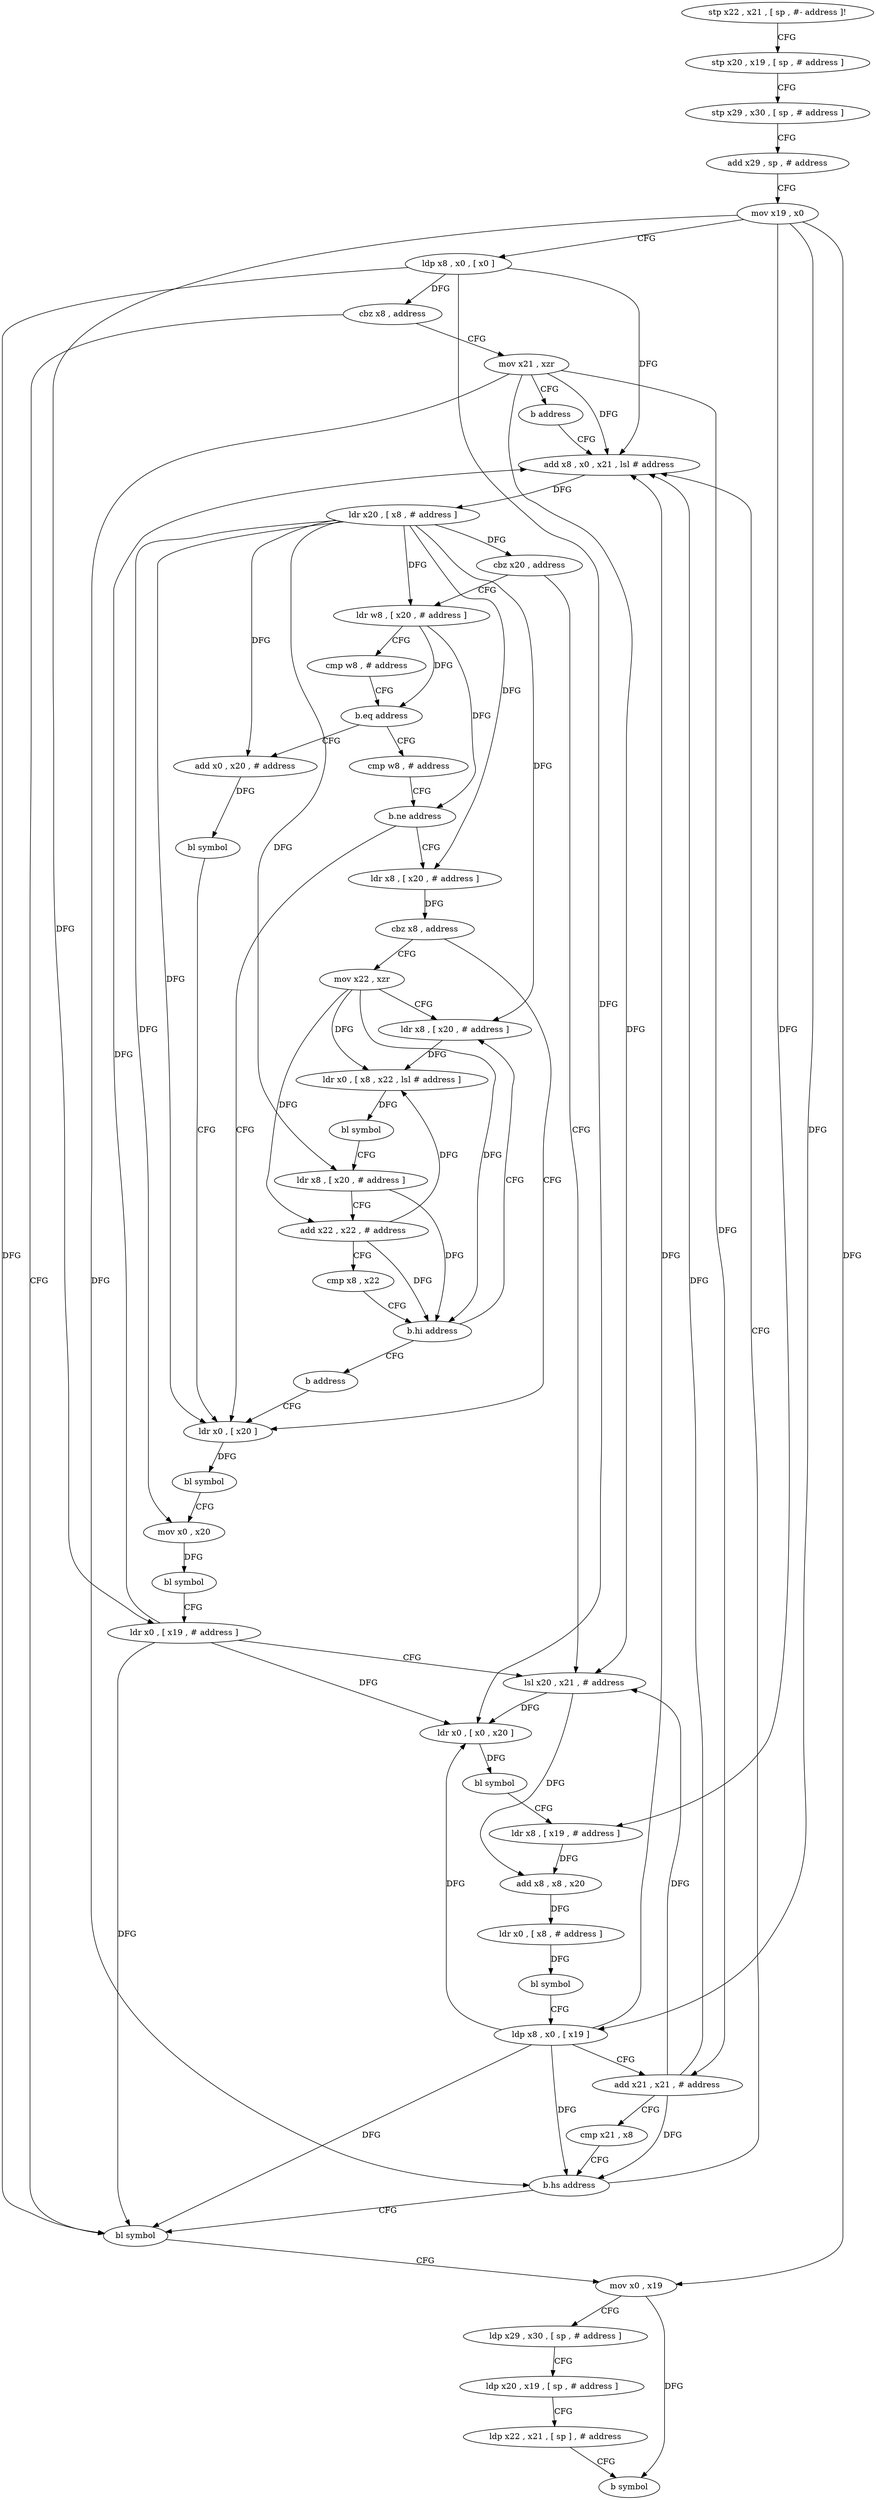 digraph "func" {
"138888" [label = "stp x22 , x21 , [ sp , #- address ]!" ]
"138892" [label = "stp x20 , x19 , [ sp , # address ]" ]
"138896" [label = "stp x29 , x30 , [ sp , # address ]" ]
"138900" [label = "add x29 , sp , # address" ]
"138904" [label = "mov x19 , x0" ]
"138908" [label = "ldp x8 , x0 , [ x0 ]" ]
"138912" [label = "cbz x8 , address" ]
"139072" [label = "bl symbol" ]
"138916" [label = "mov x21 , xzr" ]
"139076" [label = "mov x0 , x19" ]
"139080" [label = "ldp x29 , x30 , [ sp , # address ]" ]
"139084" [label = "ldp x20 , x19 , [ sp , # address ]" ]
"139088" [label = "ldp x22 , x21 , [ sp ] , # address" ]
"139092" [label = "b symbol" ]
"138920" [label = "b address" ]
"138996" [label = "add x8 , x0 , x21 , lsl # address" ]
"139000" [label = "ldr x20 , [ x8 , # address ]" ]
"139004" [label = "cbz x20 , address" ]
"138952" [label = "lsl x20 , x21 , # address" ]
"139008" [label = "ldr w8 , [ x20 , # address ]" ]
"138956" [label = "ldr x0 , [ x0 , x20 ]" ]
"138960" [label = "bl symbol" ]
"138964" [label = "ldr x8 , [ x19 , # address ]" ]
"138968" [label = "add x8 , x8 , x20" ]
"138972" [label = "ldr x0 , [ x8 , # address ]" ]
"138976" [label = "bl symbol" ]
"138980" [label = "ldp x8 , x0 , [ x19 ]" ]
"138984" [label = "add x21 , x21 , # address" ]
"138988" [label = "cmp x21 , x8" ]
"138992" [label = "b.hs address" ]
"139012" [label = "cmp w8 , # address" ]
"139016" [label = "b.eq address" ]
"138924" [label = "add x0 , x20 , # address" ]
"139020" [label = "cmp w8 , # address" ]
"138928" [label = "bl symbol" ]
"138932" [label = "ldr x0 , [ x20 ]" ]
"139024" [label = "b.ne address" ]
"139028" [label = "ldr x8 , [ x20 , # address ]" ]
"138936" [label = "bl symbol" ]
"138940" [label = "mov x0 , x20" ]
"138944" [label = "bl symbol" ]
"138948" [label = "ldr x0 , [ x19 , # address ]" ]
"139032" [label = "cbz x8 , address" ]
"139036" [label = "mov x22 , xzr" ]
"139040" [label = "ldr x8 , [ x20 , # address ]" ]
"139044" [label = "ldr x0 , [ x8 , x22 , lsl # address ]" ]
"139048" [label = "bl symbol" ]
"139052" [label = "ldr x8 , [ x20 , # address ]" ]
"139056" [label = "add x22 , x22 , # address" ]
"139060" [label = "cmp x8 , x22" ]
"139064" [label = "b.hi address" ]
"139068" [label = "b address" ]
"138888" -> "138892" [ label = "CFG" ]
"138892" -> "138896" [ label = "CFG" ]
"138896" -> "138900" [ label = "CFG" ]
"138900" -> "138904" [ label = "CFG" ]
"138904" -> "138908" [ label = "CFG" ]
"138904" -> "139076" [ label = "DFG" ]
"138904" -> "138964" [ label = "DFG" ]
"138904" -> "138980" [ label = "DFG" ]
"138904" -> "138948" [ label = "DFG" ]
"138908" -> "138912" [ label = "DFG" ]
"138908" -> "139072" [ label = "DFG" ]
"138908" -> "138996" [ label = "DFG" ]
"138908" -> "138956" [ label = "DFG" ]
"138912" -> "139072" [ label = "CFG" ]
"138912" -> "138916" [ label = "CFG" ]
"139072" -> "139076" [ label = "CFG" ]
"138916" -> "138920" [ label = "CFG" ]
"138916" -> "138996" [ label = "DFG" ]
"138916" -> "138952" [ label = "DFG" ]
"138916" -> "138984" [ label = "DFG" ]
"138916" -> "138992" [ label = "DFG" ]
"139076" -> "139080" [ label = "CFG" ]
"139076" -> "139092" [ label = "DFG" ]
"139080" -> "139084" [ label = "CFG" ]
"139084" -> "139088" [ label = "CFG" ]
"139088" -> "139092" [ label = "CFG" ]
"138920" -> "138996" [ label = "CFG" ]
"138996" -> "139000" [ label = "DFG" ]
"139000" -> "139004" [ label = "DFG" ]
"139000" -> "139008" [ label = "DFG" ]
"139000" -> "138924" [ label = "DFG" ]
"139000" -> "138932" [ label = "DFG" ]
"139000" -> "138940" [ label = "DFG" ]
"139000" -> "139028" [ label = "DFG" ]
"139000" -> "139040" [ label = "DFG" ]
"139000" -> "139052" [ label = "DFG" ]
"139004" -> "138952" [ label = "CFG" ]
"139004" -> "139008" [ label = "CFG" ]
"138952" -> "138956" [ label = "DFG" ]
"138952" -> "138968" [ label = "DFG" ]
"139008" -> "139012" [ label = "CFG" ]
"139008" -> "139016" [ label = "DFG" ]
"139008" -> "139024" [ label = "DFG" ]
"138956" -> "138960" [ label = "DFG" ]
"138960" -> "138964" [ label = "CFG" ]
"138964" -> "138968" [ label = "DFG" ]
"138968" -> "138972" [ label = "DFG" ]
"138972" -> "138976" [ label = "DFG" ]
"138976" -> "138980" [ label = "CFG" ]
"138980" -> "138984" [ label = "CFG" ]
"138980" -> "139072" [ label = "DFG" ]
"138980" -> "138992" [ label = "DFG" ]
"138980" -> "138996" [ label = "DFG" ]
"138980" -> "138956" [ label = "DFG" ]
"138984" -> "138988" [ label = "CFG" ]
"138984" -> "138996" [ label = "DFG" ]
"138984" -> "138952" [ label = "DFG" ]
"138984" -> "138992" [ label = "DFG" ]
"138988" -> "138992" [ label = "CFG" ]
"138992" -> "139072" [ label = "CFG" ]
"138992" -> "138996" [ label = "CFG" ]
"139012" -> "139016" [ label = "CFG" ]
"139016" -> "138924" [ label = "CFG" ]
"139016" -> "139020" [ label = "CFG" ]
"138924" -> "138928" [ label = "DFG" ]
"139020" -> "139024" [ label = "CFG" ]
"138928" -> "138932" [ label = "CFG" ]
"138932" -> "138936" [ label = "DFG" ]
"139024" -> "138932" [ label = "CFG" ]
"139024" -> "139028" [ label = "CFG" ]
"139028" -> "139032" [ label = "DFG" ]
"138936" -> "138940" [ label = "CFG" ]
"138940" -> "138944" [ label = "DFG" ]
"138944" -> "138948" [ label = "CFG" ]
"138948" -> "138952" [ label = "CFG" ]
"138948" -> "139072" [ label = "DFG" ]
"138948" -> "138996" [ label = "DFG" ]
"138948" -> "138956" [ label = "DFG" ]
"139032" -> "138932" [ label = "CFG" ]
"139032" -> "139036" [ label = "CFG" ]
"139036" -> "139040" [ label = "CFG" ]
"139036" -> "139044" [ label = "DFG" ]
"139036" -> "139056" [ label = "DFG" ]
"139036" -> "139064" [ label = "DFG" ]
"139040" -> "139044" [ label = "DFG" ]
"139044" -> "139048" [ label = "DFG" ]
"139048" -> "139052" [ label = "CFG" ]
"139052" -> "139056" [ label = "CFG" ]
"139052" -> "139064" [ label = "DFG" ]
"139056" -> "139060" [ label = "CFG" ]
"139056" -> "139044" [ label = "DFG" ]
"139056" -> "139064" [ label = "DFG" ]
"139060" -> "139064" [ label = "CFG" ]
"139064" -> "139040" [ label = "CFG" ]
"139064" -> "139068" [ label = "CFG" ]
"139068" -> "138932" [ label = "CFG" ]
}
